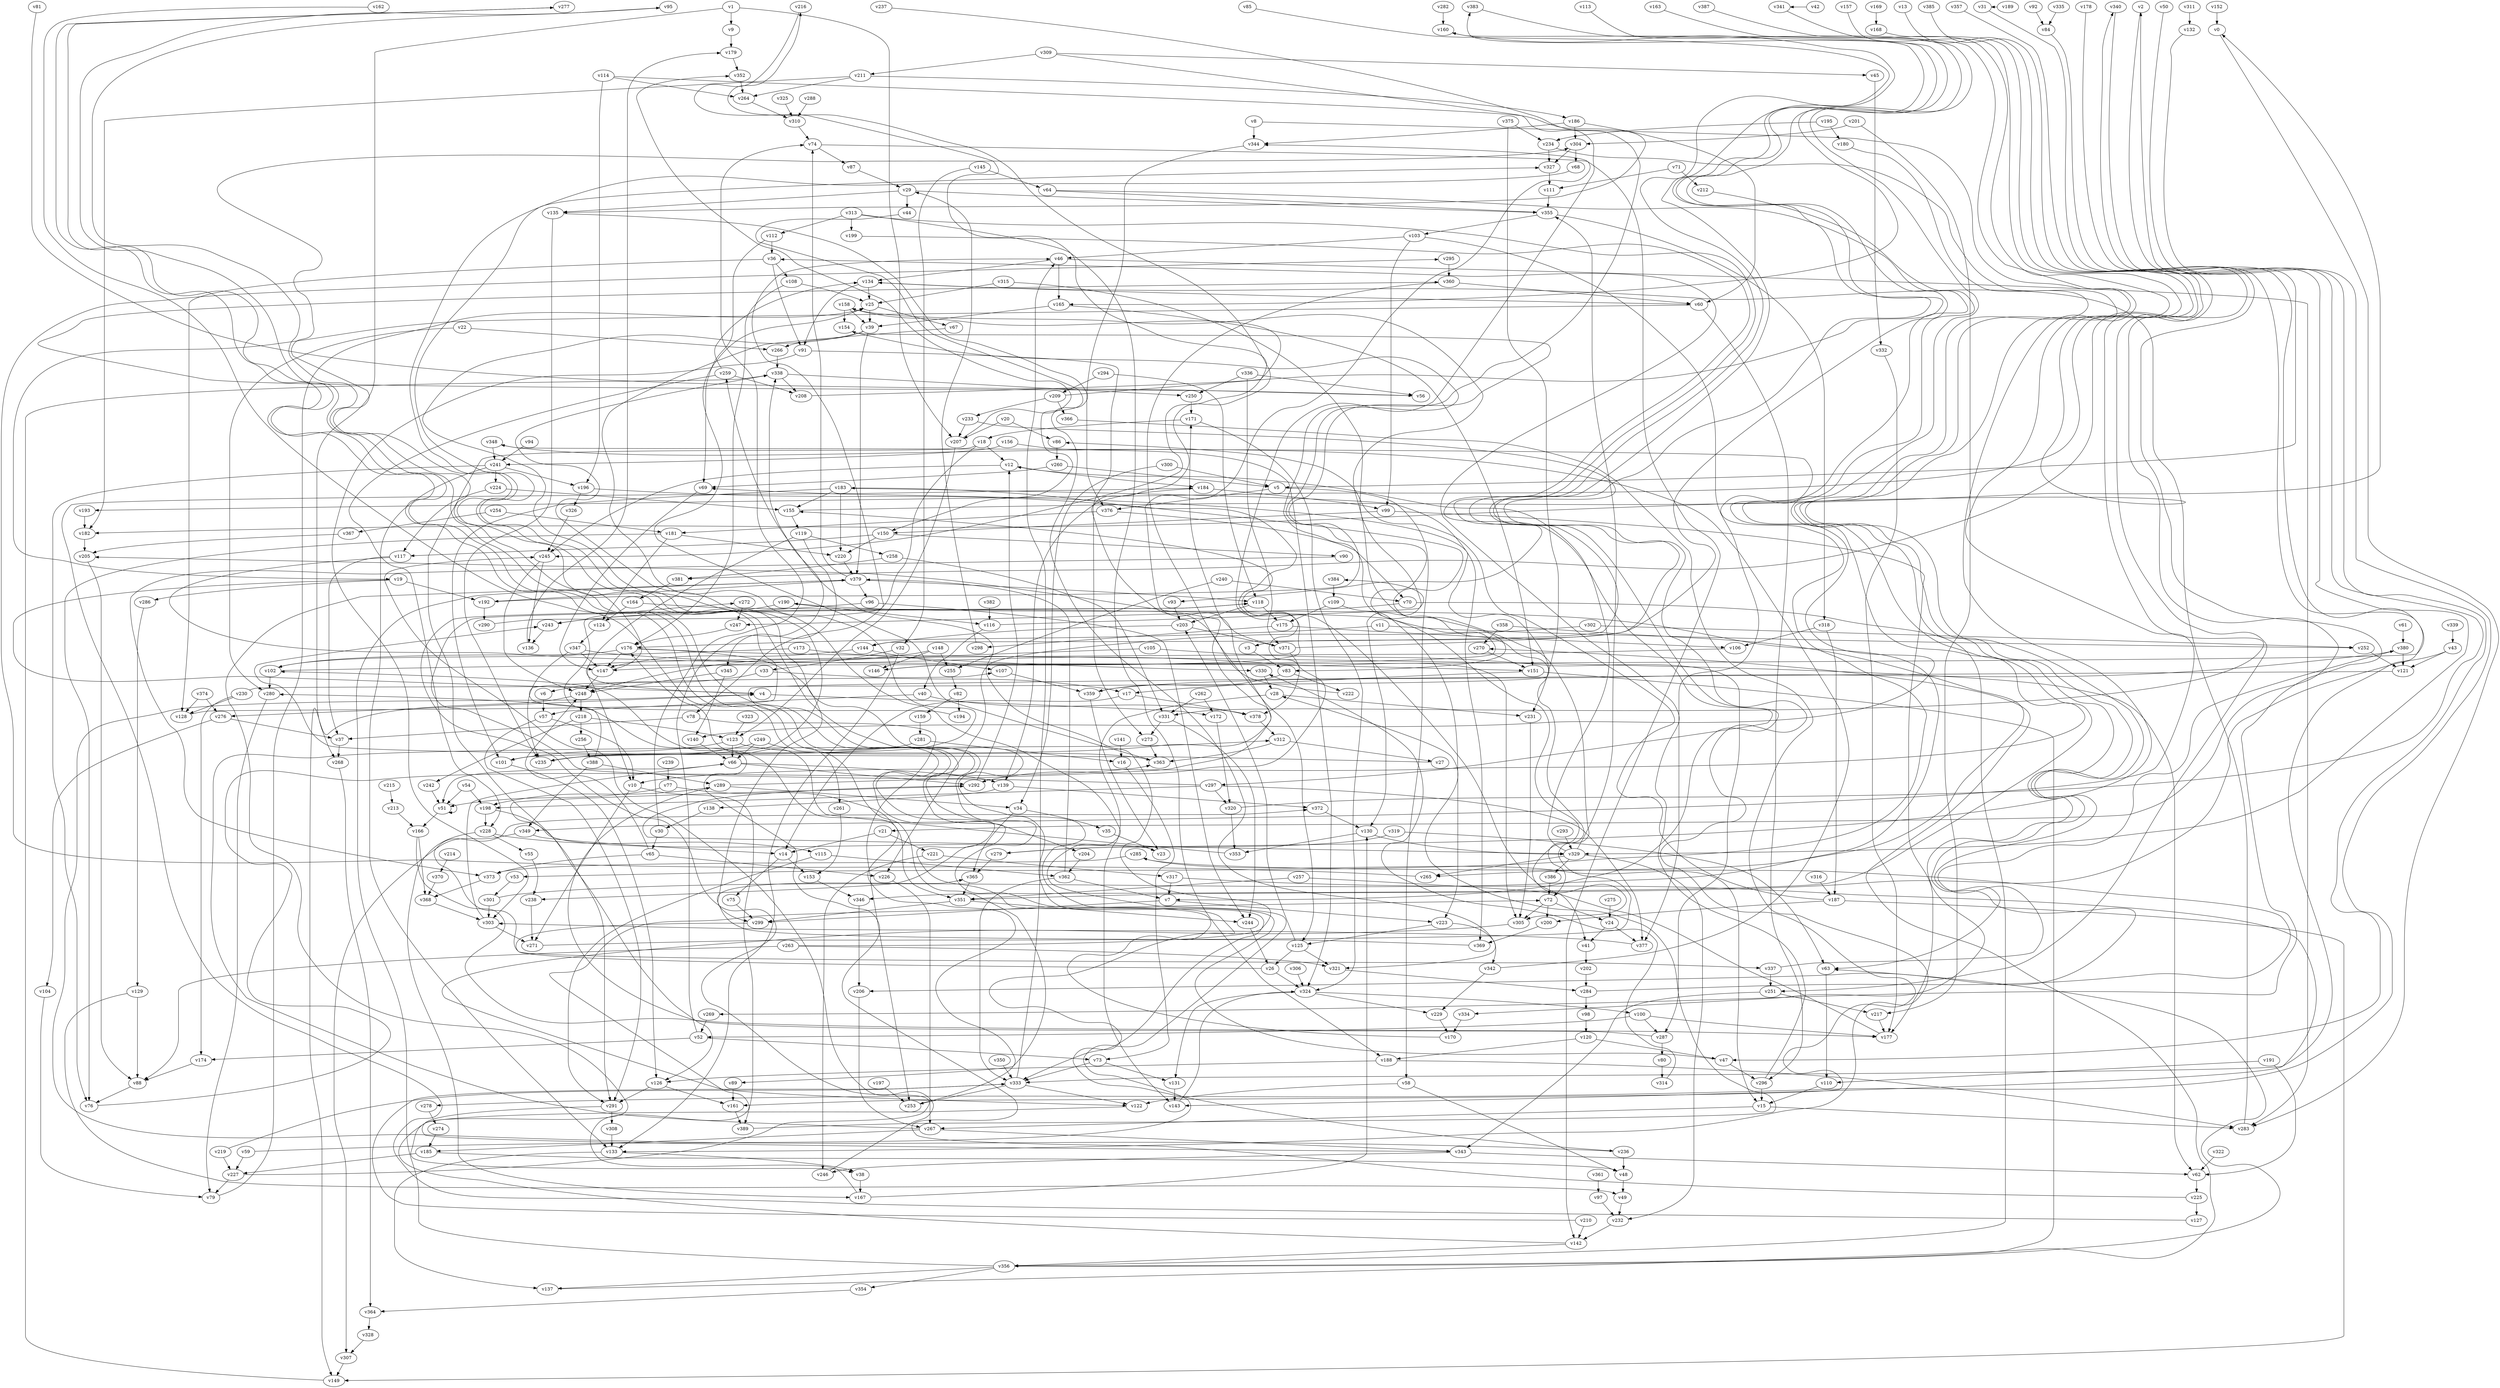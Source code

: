 // Benchmark game 573 - 390 vertices
// time_bound: 92
// targets: v274
digraph G {
    v0 [name="v0", player=1];
    v1 [name="v1", player=0];
    v2 [name="v2", player=0];
    v3 [name="v3", player=1];
    v4 [name="v4", player=0];
    v5 [name="v5", player=1];
    v6 [name="v6", player=0];
    v7 [name="v7", player=1];
    v8 [name="v8", player=0];
    v9 [name="v9", player=0];
    v10 [name="v10", player=0];
    v11 [name="v11", player=0];
    v12 [name="v12", player=0];
    v13 [name="v13", player=1];
    v14 [name="v14", player=1];
    v15 [name="v15", player=1];
    v16 [name="v16", player=0];
    v17 [name="v17", player=0];
    v18 [name="v18", player=0];
    v19 [name="v19", player=1];
    v20 [name="v20", player=1];
    v21 [name="v21", player=0];
    v22 [name="v22", player=0];
    v23 [name="v23", player=1];
    v24 [name="v24", player=1];
    v25 [name="v25", player=1];
    v26 [name="v26", player=1];
    v27 [name="v27", player=0];
    v28 [name="v28", player=0];
    v29 [name="v29", player=0];
    v30 [name="v30", player=1];
    v31 [name="v31", player=1];
    v32 [name="v32", player=0];
    v33 [name="v33", player=1];
    v34 [name="v34", player=0];
    v35 [name="v35", player=0];
    v36 [name="v36", player=0];
    v37 [name="v37", player=0];
    v38 [name="v38", player=0];
    v39 [name="v39", player=0];
    v40 [name="v40", player=0];
    v41 [name="v41", player=1];
    v42 [name="v42", player=0];
    v43 [name="v43", player=1];
    v44 [name="v44", player=1];
    v45 [name="v45", player=0];
    v46 [name="v46", player=1];
    v47 [name="v47", player=1];
    v48 [name="v48", player=1];
    v49 [name="v49", player=1];
    v50 [name="v50", player=0];
    v51 [name="v51", player=1];
    v52 [name="v52", player=1];
    v53 [name="v53", player=0];
    v54 [name="v54", player=0];
    v55 [name="v55", player=1];
    v56 [name="v56", player=0];
    v57 [name="v57", player=1];
    v58 [name="v58", player=0];
    v59 [name="v59", player=1];
    v60 [name="v60", player=0];
    v61 [name="v61", player=0];
    v62 [name="v62", player=0];
    v63 [name="v63", player=0];
    v64 [name="v64", player=0];
    v65 [name="v65", player=1];
    v66 [name="v66", player=1];
    v67 [name="v67", player=1];
    v68 [name="v68", player=0];
    v69 [name="v69", player=0];
    v70 [name="v70", player=1];
    v71 [name="v71", player=0];
    v72 [name="v72", player=1];
    v73 [name="v73", player=0];
    v74 [name="v74", player=1];
    v75 [name="v75", player=1];
    v76 [name="v76", player=1];
    v77 [name="v77", player=0];
    v78 [name="v78", player=1];
    v79 [name="v79", player=0];
    v80 [name="v80", player=0];
    v81 [name="v81", player=0];
    v82 [name="v82", player=1];
    v83 [name="v83", player=0];
    v84 [name="v84", player=0];
    v85 [name="v85", player=1];
    v86 [name="v86", player=0];
    v87 [name="v87", player=0];
    v88 [name="v88", player=1];
    v89 [name="v89", player=1];
    v90 [name="v90", player=0];
    v91 [name="v91", player=0];
    v92 [name="v92", player=1];
    v93 [name="v93", player=0];
    v94 [name="v94", player=0];
    v95 [name="v95", player=1];
    v96 [name="v96", player=1];
    v97 [name="v97", player=0];
    v98 [name="v98", player=1];
    v99 [name="v99", player=1];
    v100 [name="v100", player=1];
    v101 [name="v101", player=1];
    v102 [name="v102", player=0];
    v103 [name="v103", player=0];
    v104 [name="v104", player=0];
    v105 [name="v105", player=1];
    v106 [name="v106", player=1];
    v107 [name="v107", player=0];
    v108 [name="v108", player=1];
    v109 [name="v109", player=1];
    v110 [name="v110", player=1];
    v111 [name="v111", player=1];
    v112 [name="v112", player=1];
    v113 [name="v113", player=1];
    v114 [name="v114", player=0];
    v115 [name="v115", player=0];
    v116 [name="v116", player=0];
    v117 [name="v117", player=1];
    v118 [name="v118", player=0];
    v119 [name="v119", player=0];
    v120 [name="v120", player=0];
    v121 [name="v121", player=0];
    v122 [name="v122", player=1];
    v123 [name="v123", player=1];
    v124 [name="v124", player=0];
    v125 [name="v125", player=1];
    v126 [name="v126", player=0];
    v127 [name="v127", player=0];
    v128 [name="v128", player=1];
    v129 [name="v129", player=1];
    v130 [name="v130", player=1];
    v131 [name="v131", player=1];
    v132 [name="v132", player=0];
    v133 [name="v133", player=0];
    v134 [name="v134", player=0];
    v135 [name="v135", player=1];
    v136 [name="v136", player=0];
    v137 [name="v137", player=0];
    v138 [name="v138", player=0];
    v139 [name="v139", player=0];
    v140 [name="v140", player=1];
    v141 [name="v141", player=1];
    v142 [name="v142", player=0];
    v143 [name="v143", player=1];
    v144 [name="v144", player=0];
    v145 [name="v145", player=0];
    v146 [name="v146", player=1];
    v147 [name="v147", player=0];
    v148 [name="v148", player=0];
    v149 [name="v149", player=0];
    v150 [name="v150", player=1];
    v151 [name="v151", player=1];
    v152 [name="v152", player=0];
    v153 [name="v153", player=0];
    v154 [name="v154", player=1];
    v155 [name="v155", player=1];
    v156 [name="v156", player=1];
    v157 [name="v157", player=0];
    v158 [name="v158", player=1];
    v159 [name="v159", player=1];
    v160 [name="v160", player=0];
    v161 [name="v161", player=1];
    v162 [name="v162", player=0];
    v163 [name="v163", player=0];
    v164 [name="v164", player=0];
    v165 [name="v165", player=1];
    v166 [name="v166", player=0];
    v167 [name="v167", player=1];
    v168 [name="v168", player=1];
    v169 [name="v169", player=0];
    v170 [name="v170", player=1];
    v171 [name="v171", player=0];
    v172 [name="v172", player=1];
    v173 [name="v173", player=1];
    v174 [name="v174", player=1];
    v175 [name="v175", player=1];
    v176 [name="v176", player=1];
    v177 [name="v177", player=1];
    v178 [name="v178", player=1];
    v179 [name="v179", player=1];
    v180 [name="v180", player=0];
    v181 [name="v181", player=0];
    v182 [name="v182", player=0];
    v183 [name="v183", player=1];
    v184 [name="v184", player=1];
    v185 [name="v185", player=1];
    v186 [name="v186", player=1];
    v187 [name="v187", player=1];
    v188 [name="v188", player=0];
    v189 [name="v189", player=1];
    v190 [name="v190", player=0];
    v191 [name="v191", player=0];
    v192 [name="v192", player=0];
    v193 [name="v193", player=1];
    v194 [name="v194", player=0];
    v195 [name="v195", player=1];
    v196 [name="v196", player=1];
    v197 [name="v197", player=1];
    v198 [name="v198", player=1];
    v199 [name="v199", player=1];
    v200 [name="v200", player=0];
    v201 [name="v201", player=0];
    v202 [name="v202", player=0];
    v203 [name="v203", player=0];
    v204 [name="v204", player=1];
    v205 [name="v205", player=0];
    v206 [name="v206", player=0];
    v207 [name="v207", player=1];
    v208 [name="v208", player=0];
    v209 [name="v209", player=0];
    v210 [name="v210", player=0];
    v211 [name="v211", player=0];
    v212 [name="v212", player=1];
    v213 [name="v213", player=1];
    v214 [name="v214", player=1];
    v215 [name="v215", player=1];
    v216 [name="v216", player=1];
    v217 [name="v217", player=1];
    v218 [name="v218", player=1];
    v219 [name="v219", player=0];
    v220 [name="v220", player=0];
    v221 [name="v221", player=1];
    v222 [name="v222", player=1];
    v223 [name="v223", player=1];
    v224 [name="v224", player=0];
    v225 [name="v225", player=1];
    v226 [name="v226", player=1];
    v227 [name="v227", player=1];
    v228 [name="v228", player=0];
    v229 [name="v229", player=0];
    v230 [name="v230", player=0];
    v231 [name="v231", player=0];
    v232 [name="v232", player=0];
    v233 [name="v233", player=1];
    v234 [name="v234", player=1];
    v235 [name="v235", player=0];
    v236 [name="v236", player=0];
    v237 [name="v237", player=0];
    v238 [name="v238", player=1];
    v239 [name="v239", player=0];
    v240 [name="v240", player=0];
    v241 [name="v241", player=1];
    v242 [name="v242", player=1];
    v243 [name="v243", player=1];
    v244 [name="v244", player=0];
    v245 [name="v245", player=1];
    v246 [name="v246", player=0];
    v247 [name="v247", player=1];
    v248 [name="v248", player=0];
    v249 [name="v249", player=1];
    v250 [name="v250", player=0];
    v251 [name="v251", player=1];
    v252 [name="v252", player=0];
    v253 [name="v253", player=1];
    v254 [name="v254", player=0];
    v255 [name="v255", player=1];
    v256 [name="v256", player=0];
    v257 [name="v257", player=0];
    v258 [name="v258", player=1];
    v259 [name="v259", player=0];
    v260 [name="v260", player=1];
    v261 [name="v261", player=0];
    v262 [name="v262", player=1];
    v263 [name="v263", player=1];
    v264 [name="v264", player=0];
    v265 [name="v265", player=1];
    v266 [name="v266", player=1];
    v267 [name="v267", player=1];
    v268 [name="v268", player=1];
    v269 [name="v269", player=1];
    v270 [name="v270", player=1];
    v271 [name="v271", player=0];
    v272 [name="v272", player=1];
    v273 [name="v273", player=0];
    v274 [name="v274", player=0, target=1];
    v275 [name="v275", player=0];
    v276 [name="v276", player=0];
    v277 [name="v277", player=1];
    v278 [name="v278", player=1];
    v279 [name="v279", player=1];
    v280 [name="v280", player=1];
    v281 [name="v281", player=1];
    v282 [name="v282", player=1];
    v283 [name="v283", player=1];
    v284 [name="v284", player=1];
    v285 [name="v285", player=1];
    v286 [name="v286", player=0];
    v287 [name="v287", player=0];
    v288 [name="v288", player=0];
    v289 [name="v289", player=1];
    v290 [name="v290", player=1];
    v291 [name="v291", player=0];
    v292 [name="v292", player=0];
    v293 [name="v293", player=1];
    v294 [name="v294", player=1];
    v295 [name="v295", player=1];
    v296 [name="v296", player=0];
    v297 [name="v297", player=1];
    v298 [name="v298", player=1];
    v299 [name="v299", player=0];
    v300 [name="v300", player=1];
    v301 [name="v301", player=1];
    v302 [name="v302", player=0];
    v303 [name="v303", player=0];
    v304 [name="v304", player=0];
    v305 [name="v305", player=1];
    v306 [name="v306", player=0];
    v307 [name="v307", player=1];
    v308 [name="v308", player=1];
    v309 [name="v309", player=1];
    v310 [name="v310", player=1];
    v311 [name="v311", player=1];
    v312 [name="v312", player=1];
    v313 [name="v313", player=0];
    v314 [name="v314", player=1];
    v315 [name="v315", player=0];
    v316 [name="v316", player=0];
    v317 [name="v317", player=0];
    v318 [name="v318", player=0];
    v319 [name="v319", player=0];
    v320 [name="v320", player=1];
    v321 [name="v321", player=0];
    v322 [name="v322", player=1];
    v323 [name="v323", player=0];
    v324 [name="v324", player=0];
    v325 [name="v325", player=0];
    v326 [name="v326", player=0];
    v327 [name="v327", player=0];
    v328 [name="v328", player=0];
    v329 [name="v329", player=0];
    v330 [name="v330", player=0];
    v331 [name="v331", player=1];
    v332 [name="v332", player=0];
    v333 [name="v333", player=0];
    v334 [name="v334", player=0];
    v335 [name="v335", player=0];
    v336 [name="v336", player=0];
    v337 [name="v337", player=0];
    v338 [name="v338", player=0];
    v339 [name="v339", player=0];
    v340 [name="v340", player=1];
    v341 [name="v341", player=1];
    v342 [name="v342", player=1];
    v343 [name="v343", player=1];
    v344 [name="v344", player=0];
    v345 [name="v345", player=0];
    v346 [name="v346", player=1];
    v347 [name="v347", player=0];
    v348 [name="v348", player=0];
    v349 [name="v349", player=1];
    v350 [name="v350", player=0];
    v351 [name="v351", player=1];
    v352 [name="v352", player=0];
    v353 [name="v353", player=0];
    v354 [name="v354", player=0];
    v355 [name="v355", player=1];
    v356 [name="v356", player=0];
    v357 [name="v357", player=1];
    v358 [name="v358", player=0];
    v359 [name="v359", player=1];
    v360 [name="v360", player=0];
    v361 [name="v361", player=0];
    v362 [name="v362", player=0];
    v363 [name="v363", player=1];
    v364 [name="v364", player=0];
    v365 [name="v365", player=0];
    v366 [name="v366", player=1];
    v367 [name="v367", player=1];
    v368 [name="v368", player=0];
    v369 [name="v369", player=0];
    v370 [name="v370", player=1];
    v371 [name="v371", player=1];
    v372 [name="v372", player=1];
    v373 [name="v373", player=1];
    v374 [name="v374", player=1];
    v375 [name="v375", player=0];
    v376 [name="v376", player=0];
    v377 [name="v377", player=1];
    v378 [name="v378", player=1];
    v379 [name="v379", player=0];
    v380 [name="v380", player=0];
    v381 [name="v381", player=0];
    v382 [name="v382", player=1];
    v383 [name="v383", player=0];
    v384 [name="v384", player=1];
    v385 [name="v385", player=0];
    v386 [name="v386", player=0];
    v387 [name="v387", player=0];
    v388 [name="v388", player=0];
    v389 [name="v389", player=0];

    v0 -> v283 [constraint="t >= 3"];
    v1 -> v9;
    v2 -> v329 [constraint="t < 12"];
    v3 -> v83;
    v4 -> v172;
    v5 -> v58;
    v6 -> v57;
    v7 -> v299;
    v8 -> v63 [constraint="t >= 2"];
    v9 -> v179;
    v10 -> v271;
    v11 -> v252;
    v12 -> v184;
    v13 -> v381 [constraint="t >= 4"];
    v14 -> v75;
    v15 -> v267;
    v16 -> v73;
    v17 -> v14;
    v18 -> v78;
    v19 -> v4 [constraint="t mod 3 == 1"];
    v20 -> v207;
    v21 -> v14;
    v22 -> v266;
    v23 -> v292 [constraint="t < 14"];
    v24 -> v41;
    v25 -> v39;
    v26 -> v372 [constraint="t mod 2 == 1"];
    v27 -> v243 [constraint="t >= 4"];
    v28 -> v231;
    v29 -> v135;
    v30 -> v65;
    v31 -> v21 [constraint="t < 5"];
    v32 -> v33;
    v33 -> v17;
    v34 -> v35;
    v35 -> v23;
    v36 -> v91;
    v37 -> v268;
    v38 -> v167;
    v39 -> v235 [constraint="t >= 3"];
    v40 -> v57;
    v41 -> v202;
    v42 -> v341 [constraint="t >= 1"];
    v43 -> v351 [constraint="t >= 5"];
    v44 -> v150 [constraint="t >= 2"];
    v45 -> v332;
    v46 -> v134;
    v47 -> v327 [constraint="t mod 2 == 0"];
    v48 -> v49;
    v49 -> v232;
    v50 -> v47 [constraint="t mod 5 == 1"];
    v51 -> v166;
    v52 -> v174;
    v53 -> v301;
    v54 -> v51;
    v55 -> v238;
    v56 -> v360 [constraint="t < 11"];
    v57 -> v291;
    v58 -> v122;
    v59 -> v338 [constraint="t mod 2 == 1"];
    v60 -> v19 [constraint="t >= 4"];
    v61 -> v380;
    v62 -> v225;
    v63 -> v110;
    v64 -> v140 [constraint="t < 8"];
    v65 -> v373;
    v66 -> v292;
    v67 -> v101 [constraint="t >= 5"];
    v68 -> v333 [constraint="t < 11"];
    v69 -> v147;
    v70 -> v247;
    v71 -> v212;
    v72 -> v24;
    v73 -> v131;
    v74 -> v142;
    v75 -> v299;
    v76 -> v363 [constraint="t < 12"];
    v77 -> v51;
    v78 -> v37;
    v79 -> v25;
    v80 -> v314;
    v81 -> v56 [constraint="t >= 2"];
    v82 -> v194;
    v83 -> v359;
    v84 -> v269 [constraint="t < 7"];
    v85 -> v144 [constraint="t < 11"];
    v86 -> v260;
    v87 -> v29;
    v88 -> v76;
    v89 -> v161;
    v90 -> v373 [constraint="t >= 4"];
    v91 -> v303;
    v92 -> v84;
    v93 -> v203;
    v94 -> v241;
    v95 -> v238 [constraint="t >= 4"];
    v96 -> v244;
    v97 -> v232;
    v98 -> v120;
    v99 -> v177;
    v100 -> v177;
    v101 -> v126;
    v102 -> v340 [constraint="t < 5"];
    v103 -> v99;
    v104 -> v79;
    v105 -> v287;
    v106 -> v4 [constraint="t mod 4 == 2"];
    v107 -> v359;
    v108 -> v176;
    v109 -> v175;
    v110 -> v15;
    v111 -> v355;
    v112 -> v69;
    v113 -> v165 [constraint="t >= 5"];
    v114 -> v135 [constraint="t mod 2 == 0"];
    v115 -> v291;
    v116 -> v384 [constraint="t >= 2"];
    v117 -> v151 [constraint="t >= 1"];
    v118 -> v203;
    v119 -> v345;
    v120 -> v47;
    v121 -> v236 [constraint="t < 12"];
    v122 -> v38 [constraint="t mod 2 == 1"];
    v123 -> v101;
    v124 -> v347;
    v125 -> v321 [constraint="t mod 2 == 0"];
    v126 -> v161;
    v127 -> v184 [constraint="t mod 4 == 3"];
    v128 -> v304 [constraint="t mod 4 == 0"];
    v129 -> v49 [constraint="t >= 5"];
    v130 -> v353;
    v131 -> v143;
    v132 -> v278 [constraint="t mod 4 == 2"];
    v133 -> v137;
    v134 -> v91;
    v135 -> v321 [constraint="t >= 3"];
    v136 -> v179;
    v137 -> v270 [constraint="t >= 1"];
    v138 -> v30;
    v139 -> v372;
    v140 -> v66;
    v141 -> v16;
    v142 -> v379 [constraint="t >= 5"];
    v143 -> v324;
    v144 -> v107;
    v145 -> v32;
    v146 -> v155 [constraint="t >= 2"];
    v147 -> v95 [constraint="t < 14"];
    v148 -> v255;
    v149 -> v338;
    v150 -> v90;
    v151 -> v356;
    v152 -> v0;
    v153 -> v346;
    v154 -> v72 [constraint="t >= 4"];
    v155 -> v0 [constraint="t < 5"];
    v156 -> v324;
    v157 -> v182 [constraint="t < 8"];
    v158 -> v39;
    v159 -> v281;
    v160 -> v7 [constraint="t < 11"];
    v161 -> v389;
    v162 -> v89 [constraint="t < 5"];
    v163 -> v346 [constraint="t mod 4 == 1"];
    v164 -> v305 [constraint="t mod 3 == 0"];
    v165 -> v39;
    v166 -> v177 [constraint="t mod 5 == 1"];
    v167 -> v72 [constraint="t mod 5 == 3"];
    v168 -> v193 [constraint="t >= 4"];
    v169 -> v168;
    v170 -> v277 [constraint="t mod 5 == 1"];
    v171 -> v18;
    v172 -> v320;
    v173 -> v330;
    v174 -> v88;
    v175 -> v298;
    v176 -> v147;
    v177 -> v183 [constraint="t >= 5"];
    v178 -> v333 [constraint="t < 8"];
    v179 -> v352;
    v180 -> v334 [constraint="t < 10"];
    v181 -> v76;
    v182 -> v205;
    v183 -> v101;
    v184 -> v99;
    v185 -> v48;
    v186 -> v344;
    v187 -> v86 [constraint="t >= 4"];
    v188 -> v283;
    v189 -> v31 [constraint="t >= 2"];
    v190 -> v116;
    v191 -> v62;
    v192 -> v154 [constraint="t < 7"];
    v193 -> v182;
    v194 -> v107 [constraint="t >= 5"];
    v195 -> v234;
    v196 -> v83 [constraint="t < 9"];
    v197 -> v253;
    v198 -> v126 [constraint="t >= 3"];
    v199 -> v93 [constraint="t >= 2"];
    v200 -> v369;
    v201 -> v304;
    v202 -> v284;
    v203 -> v371;
    v204 -> v362;
    v205 -> v88;
    v206 -> v267;
    v207 -> v352 [constraint="t mod 4 == 0"];
    v208 -> v158 [constraint="t >= 4"];
    v209 -> v383 [constraint="t >= 4"];
    v210 -> v333 [constraint="t mod 3 == 2"];
    v211 -> v186;
    v212 -> v10 [constraint="t >= 1"];
    v213 -> v166;
    v214 -> v370;
    v215 -> v213;
    v216 -> v245 [constraint="t < 14"];
    v217 -> v177;
    v218 -> v256;
    v219 -> v333 [constraint="t < 10"];
    v220 -> v379;
    v221 -> v317;
    v222 -> v216 [constraint="t >= 2"];
    v223 -> v342;
    v224 -> v117;
    v225 -> v272 [constraint="t mod 2 == 0"];
    v226 -> v267;
    v227 -> v118 [constraint="t >= 2"];
    v228 -> v115;
    v229 -> v170;
    v230 -> v69 [constraint="t < 14"];
    v231 -> v305;
    v232 -> v142;
    v233 -> v161 [constraint="t >= 5"];
    v234 -> v206 [constraint="t mod 5 == 4"];
    v235 -> v344 [constraint="t >= 5"];
    v236 -> v4 [constraint="t < 12"];
    v237 -> v146 [constraint="t >= 2"];
    v238 -> v271;
    v239 -> v77;
    v240 -> v70;
    v241 -> v224;
    v242 -> v51;
    v243 -> v136;
    v244 -> v26;
    v245 -> v136;
    v246 -> v245 [constraint="t < 9"];
    v247 -> v176;
    v248 -> v218;
    v249 -> v66;
    v250 -> v171;
    v251 -> v343;
    v252 -> v121;
    v253 -> v102 [constraint="t mod 5 == 2"];
    v254 -> v181;
    v255 -> v82;
    v256 -> v388;
    v257 -> v41;
    v258 -> v331;
    v259 -> v134 [constraint="t >= 1"];
    v260 -> v69;
    v261 -> v153;
    v262 -> v172;
    v263 -> v259 [constraint="t mod 3 == 1"];
    v264 -> v310;
    v265 -> v295 [constraint="t < 8"];
    v266 -> v338;
    v267 -> v312 [constraint="t >= 5"];
    v268 -> v364;
    v269 -> v52;
    v270 -> v151;
    v271 -> v158 [constraint="t < 5"];
    v272 -> v247;
    v273 -> v363;
    v274 -> v185;
    v275 -> v24;
    v276 -> v104;
    v277 -> v204 [constraint="t < 13"];
    v278 -> v274;
    v279 -> v365;
    v280 -> v79;
    v281 -> v235;
    v282 -> v160;
    v283 -> v134;
    v284 -> v285 [constraint="t mod 4 == 1"];
    v285 -> v15;
    v286 -> v129;
    v287 -> v289 [constraint="t >= 1"];
    v288 -> v310;
    v289 -> v205 [constraint="t >= 4"];
    v290 -> v46 [constraint="t < 5"];
    v291 -> v343 [constraint="t < 10"];
    v292 -> v329 [constraint="t >= 5"];
    v293 -> v329;
    v294 -> v209;
    v295 -> v360;
    v296 -> v36 [constraint="t mod 2 == 0"];
    v297 -> v118 [constraint="t >= 2"];
    v298 -> v29;
    v299 -> v337 [constraint="t mod 4 == 3"];
    v300 -> v34;
    v301 -> v190 [constraint="t >= 5"];
    v302 -> v252;
    v303 -> v271;
    v304 -> v327;
    v305 -> v122 [constraint="t < 5"];
    v306 -> v324;
    v307 -> v149;
    v308 -> v133;
    v309 -> v292 [constraint="t mod 4 == 0"];
    v310 -> v74;
    v311 -> v132;
    v312 -> v363;
    v313 -> v297 [constraint="t >= 5"];
    v314 -> v330 [constraint="t >= 5"];
    v315 -> v25;
    v316 -> v187;
    v317 -> v143 [constraint="t >= 1"];
    v318 -> v106;
    v319 -> v63;
    v320 -> v2 [constraint="t < 9"];
    v321 -> v284;
    v322 -> v62;
    v323 -> v123;
    v324 -> v131;
    v325 -> v310;
    v326 -> v245;
    v327 -> v111;
    v328 -> v307;
    v329 -> v386;
    v330 -> v28;
    v331 -> v244;
    v332 -> v177;
    v333 -> v253;
    v334 -> v170;
    v335 -> v84;
    v336 -> v371;
    v337 -> v380 [constraint="t < 7"];
    v338 -> v250;
    v339 -> v43;
    v340 -> v5 [constraint="t >= 5"];
    v341 -> v349 [constraint="t < 7"];
    v342 -> v348 [constraint="t mod 2 == 1"];
    v343 -> v246;
    v344 -> v376;
    v345 -> v140;
    v346 -> v206;
    v347 -> v305;
    v348 -> v53 [constraint="t >= 4"];
    v349 -> v14;
    v350 -> v333;
    v351 -> v244;
    v352 -> v264;
    v353 -> v176 [constraint="t mod 2 == 1"];
    v354 -> v364;
    v355 -> v103;
    v356 -> v63 [constraint="t mod 4 == 1"];
    v357 -> v251 [constraint="t < 11"];
    v358 -> v265 [constraint="t mod 2 == 1"];
    v359 -> v23;
    v360 -> v125;
    v361 -> v97;
    v362 -> v379;
    v363 -> v25 [constraint="t < 13"];
    v364 -> v328;
    v365 -> v351;
    v366 -> v133 [constraint="t mod 5 == 3"];
    v367 -> v205;
    v368 -> v303;
    v369 -> v365 [constraint="t < 6"];
    v370 -> v368;
    v371 -> v160 [constraint="t >= 1"];
    v372 -> v130;
    v373 -> v368;
    v374 -> v128;
    v375 -> v234;
    v376 -> v70;
    v377 -> v303 [constraint="t mod 3 == 0"];
    v378 -> v312;
    v379 -> v118;
    v380 -> v359 [constraint="t >= 2"];
    v381 -> v164;
    v382 -> v116;
    v383 -> v3 [constraint="t < 6"];
    v384 -> v109;
    v385 -> v331 [constraint="t < 9"];
    v386 -> v72;
    v387 -> v279 [constraint="t >= 1"];
    v388 -> v280 [constraint="t >= 4"];
    v389 -> v28 [constraint="t mod 3 == 1"];
    v8 -> v344;
    v276 -> v37;
    v336 -> v250;
    v46 -> v283;
    v319 -> v279;
    v100 -> v52;
    v297 -> v320;
    v224 -> v155;
    v329 -> v12;
    v263 -> v321;
    v29 -> v44;
    v343 -> v62;
    v32 -> v133;
    v291 -> v308;
    v11 -> v176;
    v12 -> v245;
    v167 -> v130;
    v74 -> v87;
    v46 -> v165;
    v119 -> v258;
    v267 -> v343;
    v91 -> v273;
    v186 -> v60;
    v312 -> v27;
    v371 -> v378;
    v236 -> v48;
    v77 -> v351;
    v65 -> v226;
    v151 -> v17;
    v171 -> v324;
    v165 -> v151;
    v329 -> v265;
    v112 -> v36;
    v187 -> v200;
    v324 -> v100;
    v4 -> v276;
    v30 -> v74;
    v117 -> v37;
    v191 -> v110;
    v71 -> v111;
    v120 -> v188;
    v176 -> v102;
    v209 -> v233;
    v17 -> v378;
    v345 -> v248;
    v18 -> v291;
    v158 -> v154;
    v1 -> v268;
    v147 -> v248;
    v317 -> v7;
    v14 -> v153;
    v263 -> v88;
    v233 -> v207;
    v223 -> v125;
    v225 -> v127;
    v300 -> v5;
    v249 -> v235;
    v195 -> v180;
    v65 -> v248;
    v52 -> v73;
    v241 -> v76;
    v134 -> v60;
    v21 -> v221;
    v134 -> v25;
    v210 -> v142;
    v356 -> v354;
    v218 -> v242;
    v29 -> v355;
    v116 -> v40;
    v356 -> v137;
    v54 -> v198;
    v198 -> v228;
    v148 -> v146;
    v28 -> v143;
    v72 -> v305;
    v102 -> v280;
    v123 -> v363;
    v57 -> v10;
    v333 -> v46;
    v1 -> v207;
    v309 -> v211;
    v375 -> v231;
    v342 -> v229;
    v20 -> v86;
    v47 -> v296;
    v284 -> v98;
    v183 -> v369;
    v24 -> v377;
    v187 -> v149;
    v115 -> v362;
    v83 -> v222;
    v356 -> v379;
    v374 -> v276;
    v228 -> v167;
    v103 -> v46;
    v103 -> v377;
    v315 -> v130;
    v82 -> v159;
    v59 -> v227;
    v34 -> v365;
    v281 -> v16;
    v19 -> v192;
    v39 -> v266;
    v379 -> v96;
    v156 -> v241;
    v254 -> v367;
    v99 -> v150;
    v297 -> v377;
    v183 -> v155;
    v176 -> v299;
    v309 -> v45;
    v10 -> v389;
    v148 -> v248;
    v358 -> v270;
    v64 -> v355;
    v302 -> v226;
    v33 -> v6;
    v371 -> v171;
    v139 -> v138;
    v150 -> v117;
    v183 -> v220;
    v241 -> v196;
    v329 -> v232;
    v73 -> v333;
    v294 -> v118;
    v287 -> v80;
    v22 -> v280;
    v19 -> v286;
    v26 -> v324;
    v362 -> v7;
    v260 -> v5;
    v43 -> v121;
    v289 -> v198;
    v285 -> v373;
    v5 -> v376;
    v109 -> v223;
    v388 -> v349;
    v166 -> v368;
    v184 -> v139;
    v320 -> v353;
    v241 -> v133;
    v114 -> v264;
    v96 -> v243;
    v192 -> v290;
    v164 -> v124;
    v338 -> v208;
    v66 -> v139;
    v36 -> v108;
    v78 -> v253;
    v289 -> v34;
    v60 -> v296;
    v376 -> v181;
    v313 -> v112;
    v196 -> v326;
    v126 -> v291;
    v211 -> v264;
    v227 -> v79;
    v175 -> v106;
    v360 -> v60;
    v347 -> v235;
    v142 -> v356;
    v181 -> v124;
    v251 -> v217;
    v234 -> v327;
    v257 -> v351;
    v292 -> v12;
    v66 -> v51;
    v70 -> v356;
    v388 -> v289;
    v144 -> v147;
    v155 -> v119;
    v248 -> v149;
    v259 -> v228;
    v36 -> v128;
    v379 -> v192;
    v303 -> v66;
    v331 -> v273;
    v203 -> v144;
    v218 -> v123;
    v123 -> v66;
    v324 -> v229;
    v230 -> v174;
    v7 -> v223;
    v40 -> v378;
    v259 -> v208;
    v297 -> v198;
    v333 -> v122;
    v186 -> v304;
    v245 -> v248;
    v15 -> v283;
    v105 -> v147;
    v119 -> v10;
    v52 -> v338;
    v114 -> v196;
    v125 -> v26;
    v18 -> v12;
    v318 -> v187;
    v337 -> v251;
    v211 -> v182;
    v100 -> v287;
    v329 -> v355;
    v176 -> v62;
    v296 -> v15;
    v230 -> v128;
    v219 -> v227;
    v125 -> v203;
    v129 -> v88;
    v58 -> v48;
    v173 -> v102;
    v262 -> v331;
    v130 -> v329;
    v135 -> v235;
    v190 -> v243;
    v304 -> v68;
    v240 -> v255;
    v150 -> v220;
    v301 -> v303;
    v228 -> v55;
    v51 -> v51;
    v355 -> v318;
    v118 -> v175;
    v351 -> v299;
    v313 -> v199;
    v380 -> v121;
    v25 -> v67;
    v221 -> v246;
    v201 -> v217;
    v145 -> v64;
    v362 -> v333;
    v336 -> v56;
    v188 -> v126;
    v258 -> v381;
    v379 -> v74;
    v209 -> v366;
    v267 -> v185;
    v207 -> v123;
    v108 -> v25;
    v181 -> v220;
    v313 -> v188;
    v39 -> v379;
    v185 -> v227;
    v249 -> v261;
    v133 -> v38;
    v72 -> v200;
    v347 -> v147;
    v349 -> v307;
    v348 -> v241;
}

